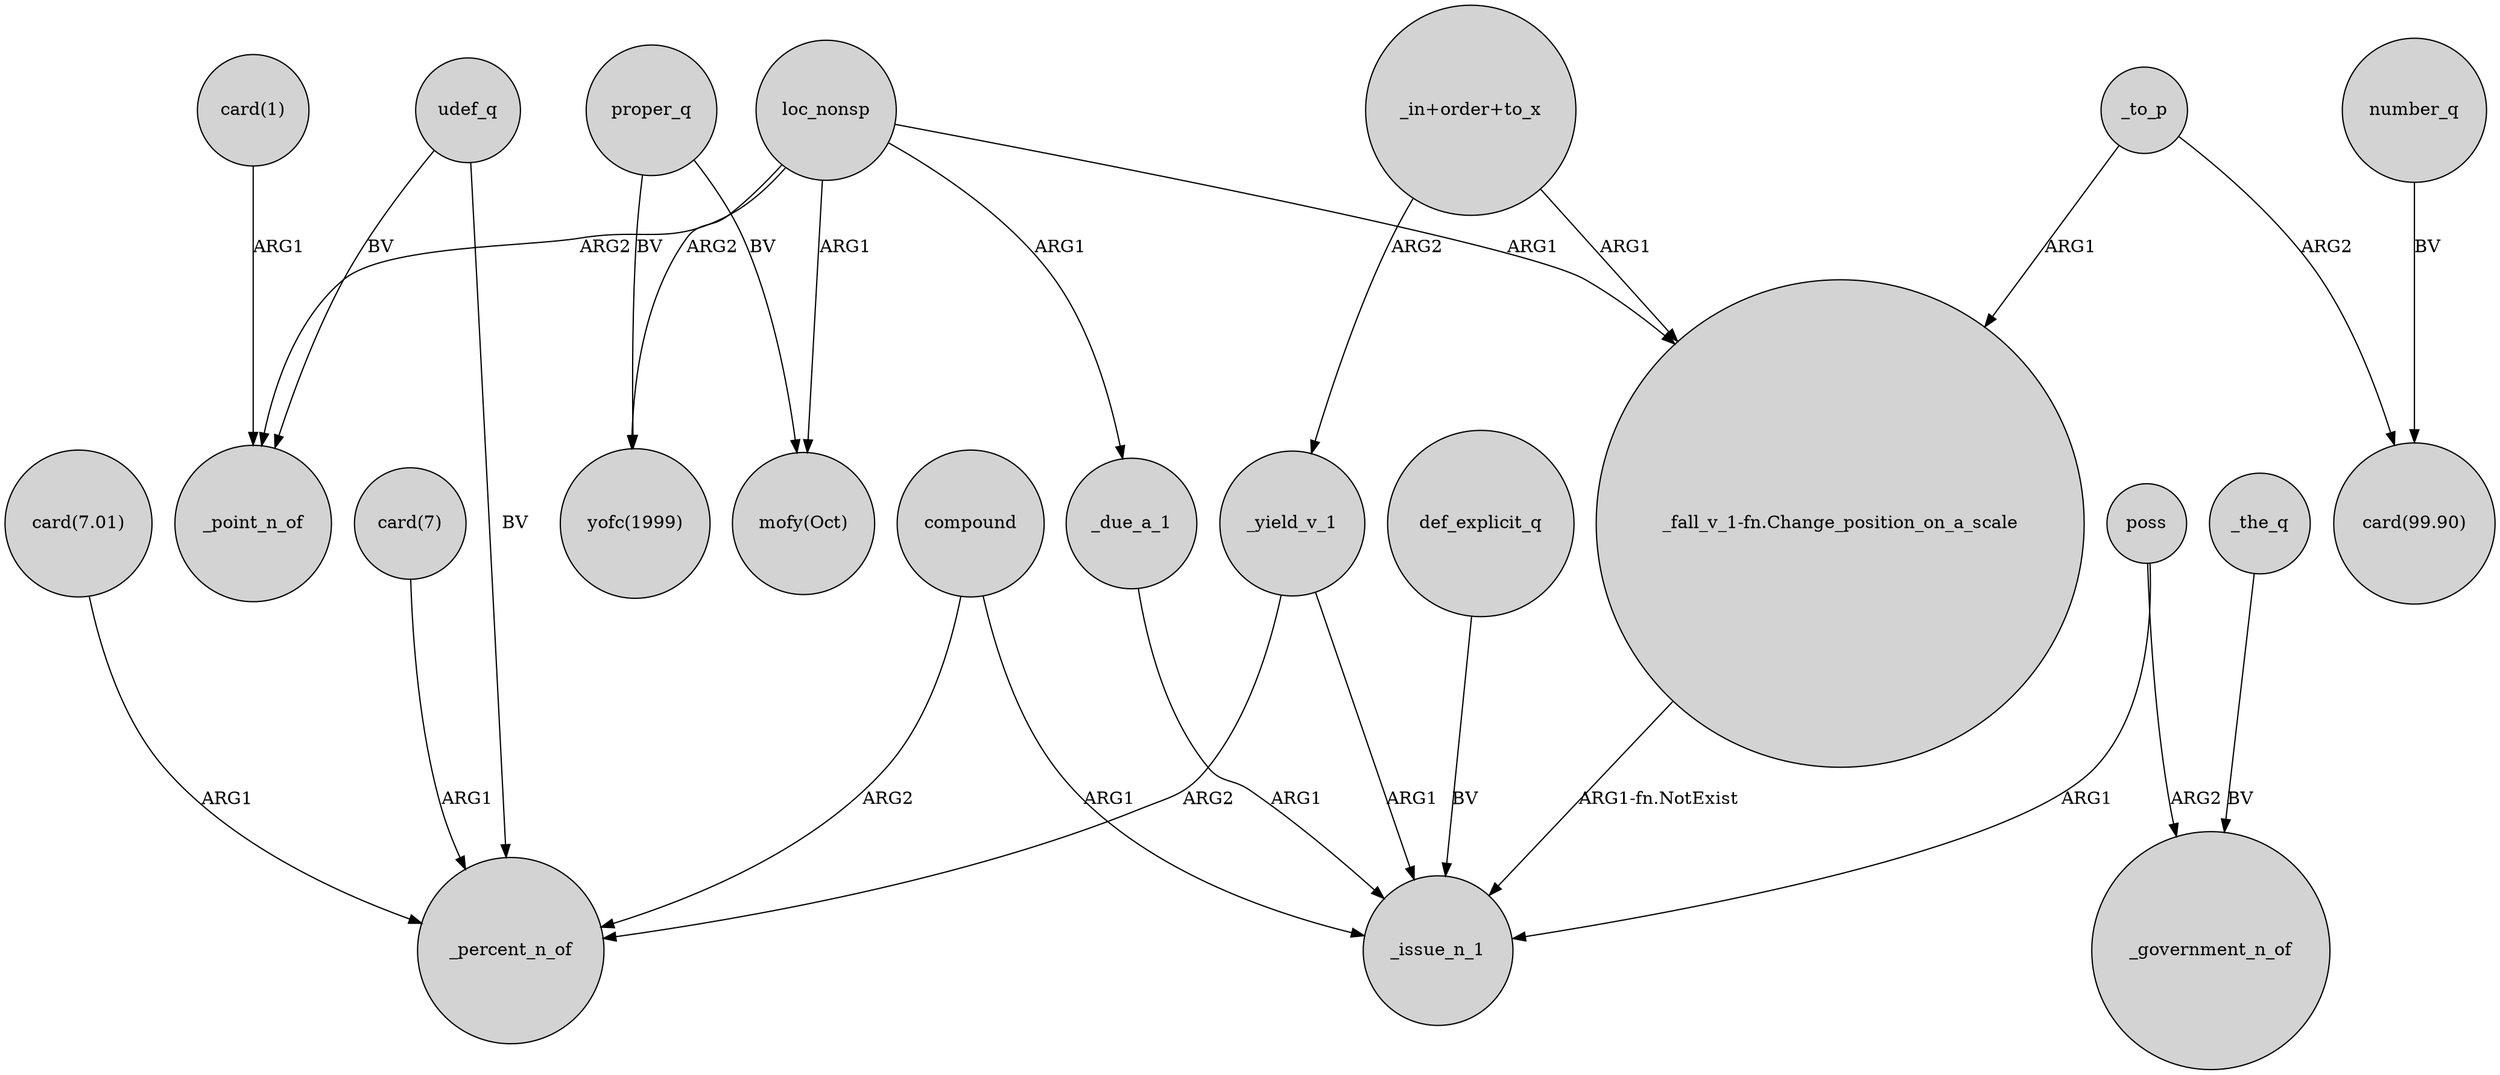 digraph {
	node [shape=circle style=filled]
	proper_q -> "yofc(1999)" [label=BV]
	loc_nonsp -> _point_n_of [label=ARG2]
	def_explicit_q -> _issue_n_1 [label=BV]
	loc_nonsp -> "mofy(Oct)" [label=ARG1]
	number_q -> "card(99.90)" [label=BV]
	"card(7)" -> _percent_n_of [label=ARG1]
	_yield_v_1 -> _issue_n_1 [label=ARG1]
	_due_a_1 -> _issue_n_1 [label=ARG1]
	proper_q -> "mofy(Oct)" [label=BV]
	loc_nonsp -> "_fall_v_1-fn.Change_position_on_a_scale" [label=ARG1]
	loc_nonsp -> "yofc(1999)" [label=ARG2]
	compound -> _percent_n_of [label=ARG2]
	_to_p -> "card(99.90)" [label=ARG2]
	loc_nonsp -> _due_a_1 [label=ARG1]
	"_fall_v_1-fn.Change_position_on_a_scale" -> _issue_n_1 [label="ARG1-fn.NotExist"]
	"_in+order+to_x" -> _yield_v_1 [label=ARG2]
	"card(7.01)" -> _percent_n_of [label=ARG1]
	"card(1)" -> _point_n_of [label=ARG1]
	"_in+order+to_x" -> "_fall_v_1-fn.Change_position_on_a_scale" [label=ARG1]
	compound -> _issue_n_1 [label=ARG1]
	poss -> _issue_n_1 [label=ARG1]
	_yield_v_1 -> _percent_n_of [label=ARG2]
	_the_q -> _government_n_of [label=BV]
	udef_q -> _percent_n_of [label=BV]
	poss -> _government_n_of [label=ARG2]
	_to_p -> "_fall_v_1-fn.Change_position_on_a_scale" [label=ARG1]
	udef_q -> _point_n_of [label=BV]
}
